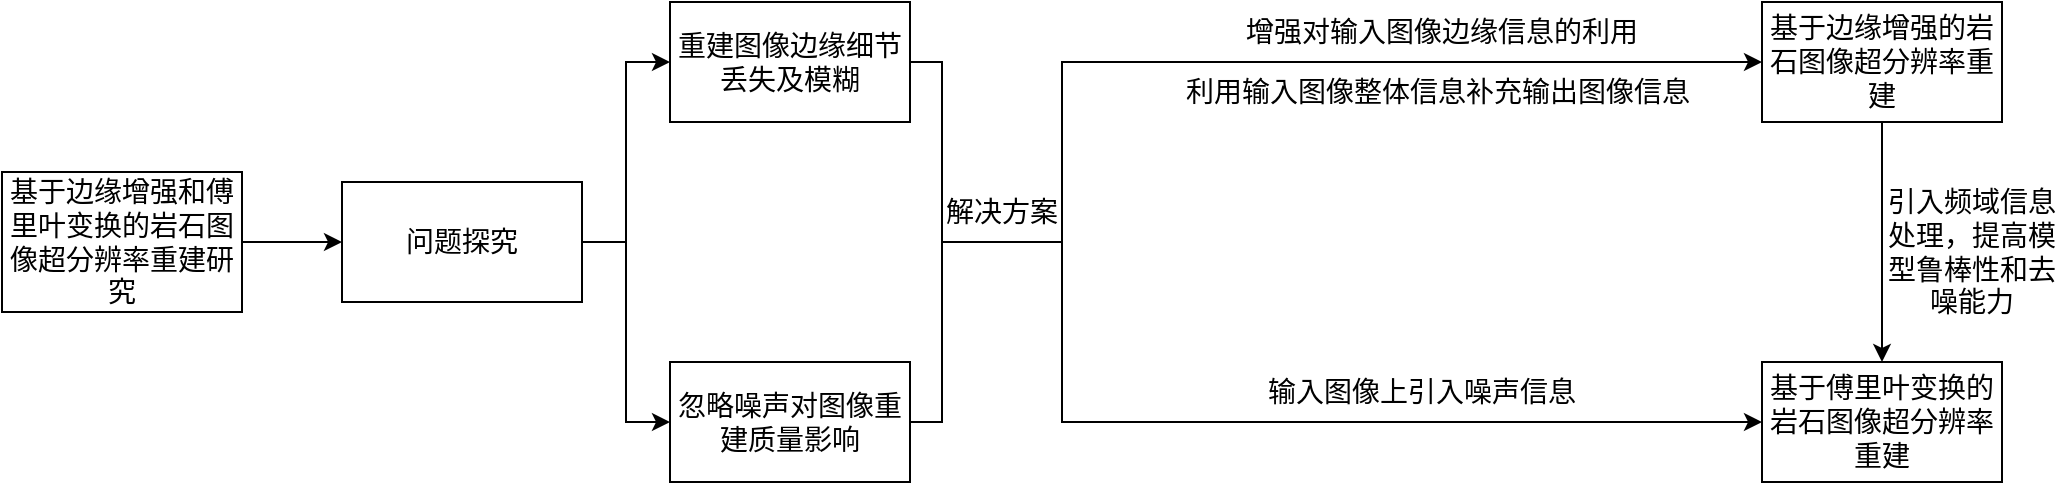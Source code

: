 <mxfile version="26.1.1">
  <diagram name="第 1 页" id="sJGfF3w_EI-7Kh9kSfJ_">
    <mxGraphModel dx="1050" dy="522" grid="1" gridSize="10" guides="1" tooltips="1" connect="1" arrows="1" fold="1" page="1" pageScale="1" pageWidth="827" pageHeight="1169" math="0" shadow="0">
      <root>
        <mxCell id="0" />
        <mxCell id="1" parent="0" />
        <mxCell id="Pzuw5AjSpCH_m8jwj5JO-1" value="" style="edgeStyle=orthogonalEdgeStyle;rounded=0;orthogonalLoop=1;jettySize=auto;fontStyle=0;labelBackgroundColor=none;" parent="1" source="Pzuw5AjSpCH_m8jwj5JO-2" target="Pzuw5AjSpCH_m8jwj5JO-5" edge="1">
          <mxGeometry relative="1" as="geometry" />
        </mxCell>
        <mxCell id="Pzuw5AjSpCH_m8jwj5JO-2" value="基于边缘增强和傅里叶变换的岩石图像超分辨率重建研究" style="rounded=0;whiteSpace=wrap;fontStyle=0;fontSize=14;labelBackgroundColor=none;" parent="1" vertex="1">
          <mxGeometry x="570" y="275" width="120" height="70" as="geometry" />
        </mxCell>
        <mxCell id="Pzuw5AjSpCH_m8jwj5JO-3" value="" style="edgeStyle=orthogonalEdgeStyle;rounded=0;orthogonalLoop=1;jettySize=auto;entryX=0;entryY=0.5;entryDx=0;entryDy=0;fontStyle=0;labelBackgroundColor=none;" parent="1" source="Pzuw5AjSpCH_m8jwj5JO-5" target="Pzuw5AjSpCH_m8jwj5JO-7" edge="1">
          <mxGeometry relative="1" as="geometry" />
        </mxCell>
        <mxCell id="Pzuw5AjSpCH_m8jwj5JO-4" value="" style="edgeStyle=orthogonalEdgeStyle;rounded=0;orthogonalLoop=1;jettySize=auto;exitX=1;exitY=0.5;exitDx=0;exitDy=0;entryX=0;entryY=0.5;entryDx=0;entryDy=0;fontStyle=0;labelBackgroundColor=none;" parent="1" source="Pzuw5AjSpCH_m8jwj5JO-5" target="Pzuw5AjSpCH_m8jwj5JO-9" edge="1">
          <mxGeometry relative="1" as="geometry" />
        </mxCell>
        <mxCell id="Pzuw5AjSpCH_m8jwj5JO-5" value="问题探究" style="whiteSpace=wrap;rounded=0;strokeColor=#000000;fontStyle=0;fontSize=14;labelBackgroundColor=none;" parent="1" vertex="1">
          <mxGeometry x="740" y="280" width="120" height="60" as="geometry" />
        </mxCell>
        <mxCell id="Pzuw5AjSpCH_m8jwj5JO-6" value="" style="edgeStyle=orthogonalEdgeStyle;rounded=0;orthogonalLoop=1;jettySize=auto;fontStyle=0;labelBackgroundColor=none;entryX=0;entryY=0.5;entryDx=0;entryDy=0;" parent="1" source="Pzuw5AjSpCH_m8jwj5JO-7" target="Pzuw5AjSpCH_m8jwj5JO-11" edge="1">
          <mxGeometry relative="1" as="geometry">
            <Array as="points">
              <mxPoint x="1040" y="220" />
              <mxPoint x="1040" y="310" />
              <mxPoint x="1100" y="310" />
              <mxPoint x="1100" y="220" />
            </Array>
            <mxPoint x="1410" y="220" as="targetPoint" />
          </mxGeometry>
        </mxCell>
        <mxCell id="Pzuw5AjSpCH_m8jwj5JO-7" value="重建图像边缘细节丢失及模糊" style="rounded=0;whiteSpace=wrap;fontStyle=0;fontSize=14;labelBackgroundColor=none;" parent="1" vertex="1">
          <mxGeometry x="904" y="190" width="120" height="60" as="geometry" />
        </mxCell>
        <mxCell id="Pzuw5AjSpCH_m8jwj5JO-8" value="" style="edgeStyle=orthogonalEdgeStyle;rounded=0;orthogonalLoop=1;jettySize=auto;entryX=0;entryY=0.5;entryDx=0;entryDy=0;fontStyle=0;labelBackgroundColor=none;" parent="1" source="Pzuw5AjSpCH_m8jwj5JO-9" target="Pzuw5AjSpCH_m8jwj5JO-12" edge="1">
          <mxGeometry relative="1" as="geometry">
            <Array as="points">
              <mxPoint x="1040" y="400" />
              <mxPoint x="1040" y="310" />
              <mxPoint x="1100" y="310" />
              <mxPoint x="1100" y="400" />
            </Array>
          </mxGeometry>
        </mxCell>
        <mxCell id="Pzuw5AjSpCH_m8jwj5JO-9" value="忽略噪声对图像重建质量影响" style="rounded=0;whiteSpace=wrap;fontStyle=0;fontSize=14;labelBackgroundColor=none;" parent="1" vertex="1">
          <mxGeometry x="904" y="370" width="120" height="60" as="geometry" />
        </mxCell>
        <mxCell id="Pzuw5AjSpCH_m8jwj5JO-10" value="" style="edgeStyle=orthogonalEdgeStyle;rounded=0;orthogonalLoop=1;jettySize=auto;entryX=0.5;entryY=0;entryDx=0;entryDy=0;fontStyle=0;labelBackgroundColor=none;" parent="1" source="Pzuw5AjSpCH_m8jwj5JO-11" target="Pzuw5AjSpCH_m8jwj5JO-12" edge="1">
          <mxGeometry relative="1" as="geometry" />
        </mxCell>
        <mxCell id="Pzuw5AjSpCH_m8jwj5JO-11" value="基于边缘增强的岩石图像超分辨率重建" style="rounded=0;whiteSpace=wrap;fontStyle=0;fontSize=14;labelBackgroundColor=none;" parent="1" vertex="1">
          <mxGeometry x="1450" y="190" width="120" height="60" as="geometry" />
        </mxCell>
        <mxCell id="Pzuw5AjSpCH_m8jwj5JO-12" value="基于傅里叶变换的岩石图像超分辨率重建" style="rounded=0;whiteSpace=wrap;fontStyle=0;fontSize=14;labelBackgroundColor=none;" parent="1" vertex="1">
          <mxGeometry x="1450" y="370" width="120" height="60" as="geometry" />
        </mxCell>
        <mxCell id="Pzuw5AjSpCH_m8jwj5JO-13" value="解决方案" style="text;whiteSpace=wrap;fontStyle=0;fontSize=14;labelBackgroundColor=none;" parent="1" vertex="1">
          <mxGeometry x="1039.995" y="280.005" width="84" height="39" as="geometry" />
        </mxCell>
        <mxCell id="Pzuw5AjSpCH_m8jwj5JO-14" value="增强对输入图像边缘信息的利用" style="text;whiteSpace=wrap;fontStyle=0;fontSize=14;labelBackgroundColor=none;" parent="1" vertex="1">
          <mxGeometry x="1190" y="190" width="210" height="30" as="geometry" />
        </mxCell>
        <mxCell id="Pzuw5AjSpCH_m8jwj5JO-22" value="利用输入图像整体信息补充输出图像信息" style="text;whiteSpace=wrap;fontStyle=0;fontSize=14;labelBackgroundColor=none;" parent="1" vertex="1">
          <mxGeometry x="1160" y="220" width="270" height="30" as="geometry" />
        </mxCell>
        <mxCell id="Pzuw5AjSpCH_m8jwj5JO-23" value="输入图像上引入噪声信息" style="text;align=center;verticalAlign=middle;whiteSpace=wrap;rounded=0;fontStyle=0;fontSize=14;labelBackgroundColor=none;" parent="1" vertex="1">
          <mxGeometry x="1200" y="370" width="159.5" height="30" as="geometry" />
        </mxCell>
        <mxCell id="Pzuw5AjSpCH_m8jwj5JO-24" value="引入频域信息处理，提高模型鲁棒性和去噪能力" style="text;align=center;verticalAlign=middle;whiteSpace=wrap;rounded=0;fontStyle=0;fontSize=14;labelBackgroundColor=none;" parent="1" vertex="1">
          <mxGeometry x="1510" y="280" width="90" height="70" as="geometry" />
        </mxCell>
      </root>
    </mxGraphModel>
  </diagram>
</mxfile>
